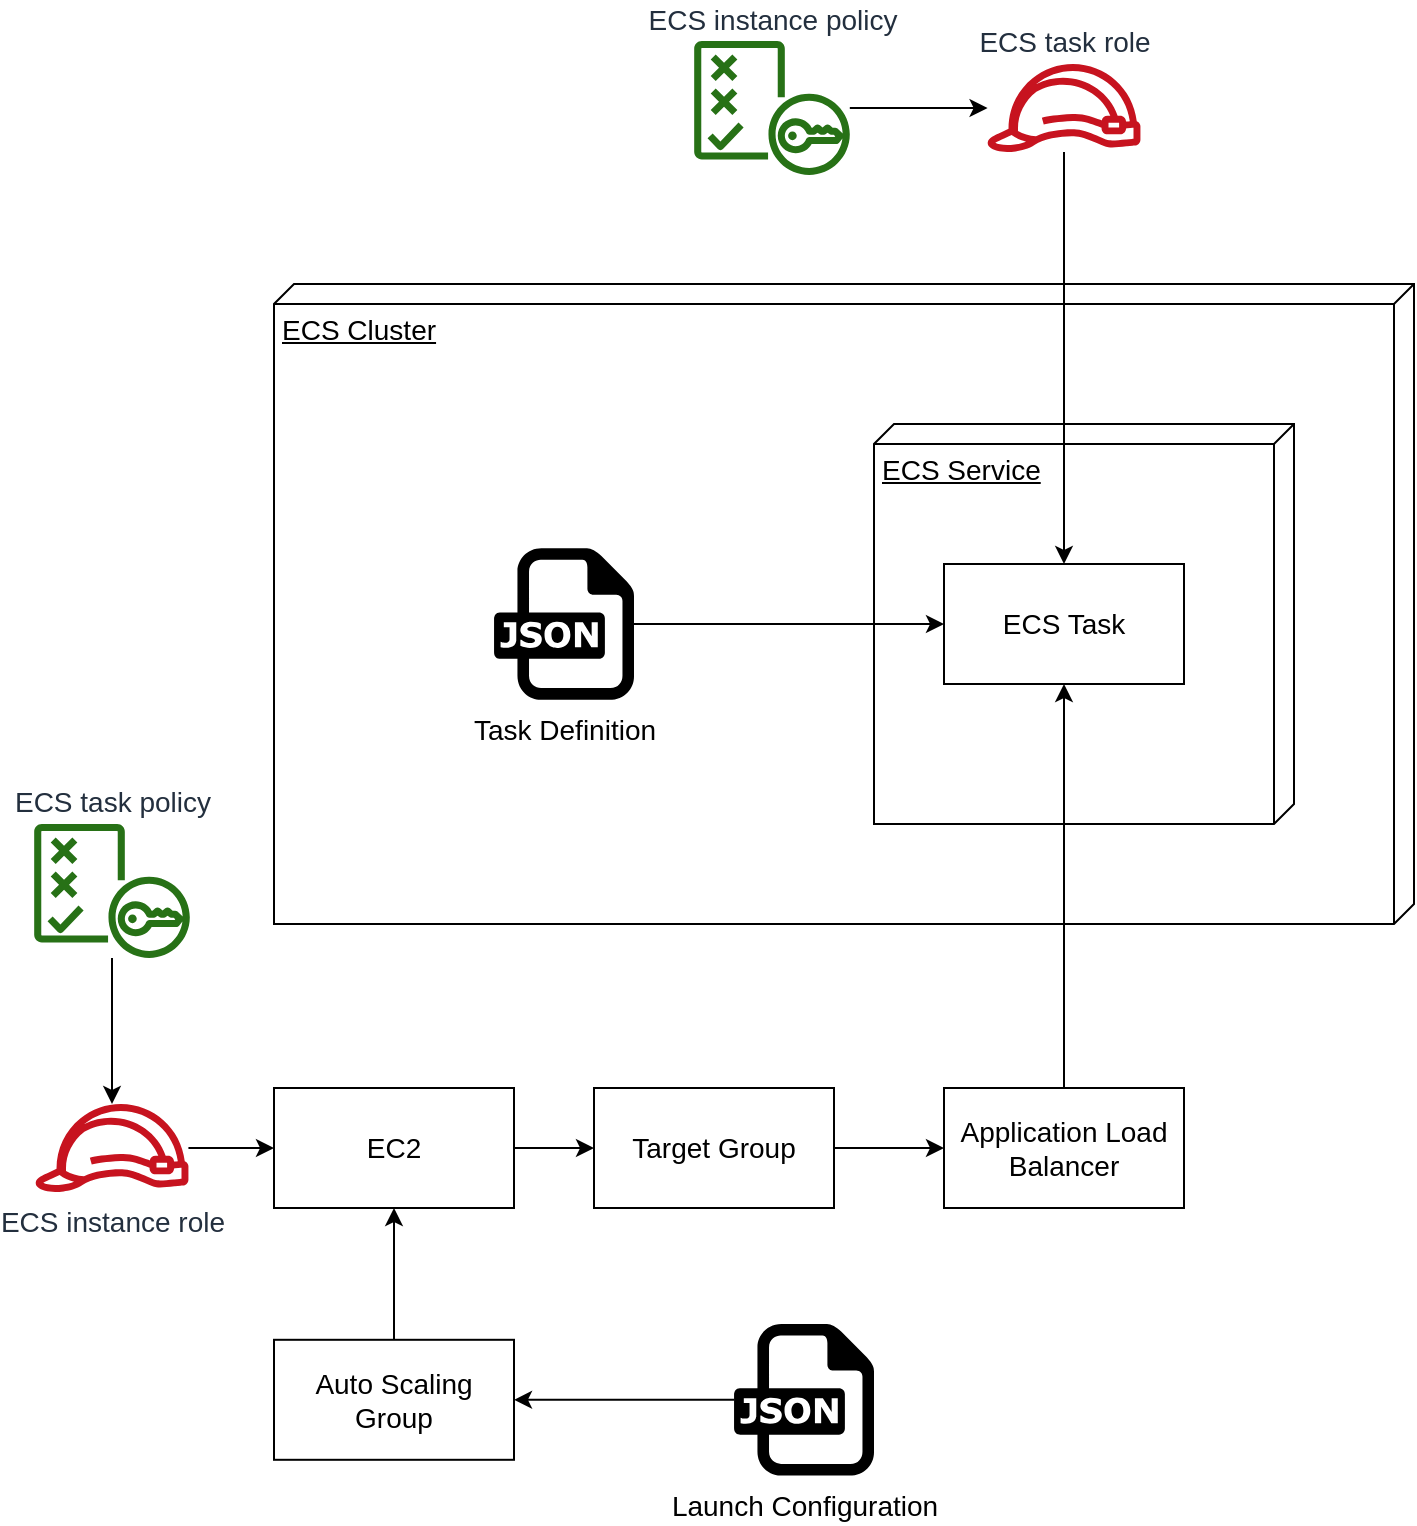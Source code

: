 <mxfile version="14.5.10" type="device"><diagram id="CNalvJYq2Y30LFE-O-rO" name="Page-1"><mxGraphModel dx="2031" dy="1103" grid="0" gridSize="10" guides="1" tooltips="1" connect="1" arrows="1" fold="1" page="1" pageScale="1" pageWidth="850" pageHeight="1100" math="0" shadow="0"><root><mxCell id="0"/><mxCell id="1" parent="0"/><mxCell id="GNXBM3KS8eu3819nfUNX-1" value="ECS Cluster" style="verticalAlign=top;align=left;spacingTop=8;spacingLeft=2;spacingRight=12;shape=cube;size=10;direction=south;fontStyle=4;html=1;fontSize=14;" vertex="1" parent="1"><mxGeometry x="190" y="230" width="570" height="320" as="geometry"/></mxCell><mxCell id="GNXBM3KS8eu3819nfUNX-2" value="ECS Service" style="verticalAlign=top;align=left;spacingTop=8;spacingLeft=2;spacingRight=12;shape=cube;size=10;direction=south;fontStyle=4;html=1;fontSize=14;" vertex="1" parent="1"><mxGeometry x="490" y="300" width="210" height="200" as="geometry"/></mxCell><mxCell id="GNXBM3KS8eu3819nfUNX-3" value="ECS Task" style="rounded=0;whiteSpace=wrap;html=1;fontSize=14;" vertex="1" parent="1"><mxGeometry x="525" y="370" width="120" height="60" as="geometry"/></mxCell><mxCell id="GNXBM3KS8eu3819nfUNX-20" style="edgeStyle=orthogonalEdgeStyle;rounded=0;orthogonalLoop=1;jettySize=auto;html=1;fontSize=14;" edge="1" parent="1" source="GNXBM3KS8eu3819nfUNX-5" target="GNXBM3KS8eu3819nfUNX-17"><mxGeometry relative="1" as="geometry"/></mxCell><mxCell id="GNXBM3KS8eu3819nfUNX-5" value="ECS instance role" style="outlineConnect=0;fontColor=#232F3E;gradientColor=none;fillColor=#C7131F;strokeColor=none;dashed=0;verticalLabelPosition=bottom;verticalAlign=top;align=center;html=1;fontSize=14;fontStyle=0;aspect=fixed;pointerEvents=1;shape=mxgraph.aws4.role;" vertex="1" parent="1"><mxGeometry x="70" y="640" width="78" height="44" as="geometry"/></mxCell><mxCell id="GNXBM3KS8eu3819nfUNX-27" style="edgeStyle=orthogonalEdgeStyle;rounded=0;orthogonalLoop=1;jettySize=auto;html=1;fontSize=14;" edge="1" parent="1" source="GNXBM3KS8eu3819nfUNX-6" target="GNXBM3KS8eu3819nfUNX-3"><mxGeometry relative="1" as="geometry"/></mxCell><mxCell id="GNXBM3KS8eu3819nfUNX-6" value="ECS task role" style="outlineConnect=0;fontColor=#232F3E;gradientColor=none;fillColor=#C7131F;strokeColor=none;dashed=0;verticalLabelPosition=top;verticalAlign=bottom;align=center;html=1;fontSize=14;fontStyle=0;aspect=fixed;pointerEvents=1;shape=mxgraph.aws4.role;labelPosition=center;" vertex="1" parent="1"><mxGeometry x="546" y="120" width="78" height="44" as="geometry"/></mxCell><mxCell id="GNXBM3KS8eu3819nfUNX-21" style="edgeStyle=orthogonalEdgeStyle;rounded=0;orthogonalLoop=1;jettySize=auto;html=1;fontSize=14;" edge="1" parent="1" source="GNXBM3KS8eu3819nfUNX-7" target="GNXBM3KS8eu3819nfUNX-3"><mxGeometry relative="1" as="geometry"/></mxCell><mxCell id="GNXBM3KS8eu3819nfUNX-7" value="Task Definition" style="dashed=0;outlineConnect=0;html=1;align=center;labelPosition=center;verticalLabelPosition=bottom;verticalAlign=top;shape=mxgraph.weblogos.json;fontSize=14;" vertex="1" parent="1"><mxGeometry x="300" y="362.1" width="70" height="75.8" as="geometry"/></mxCell><mxCell id="GNXBM3KS8eu3819nfUNX-11" style="edgeStyle=orthogonalEdgeStyle;rounded=0;orthogonalLoop=1;jettySize=auto;html=1;fontSize=14;" edge="1" parent="1" source="GNXBM3KS8eu3819nfUNX-8" target="GNXBM3KS8eu3819nfUNX-6"><mxGeometry relative="1" as="geometry"/></mxCell><mxCell id="GNXBM3KS8eu3819nfUNX-8" value="ECS instance policy" style="outlineConnect=0;fontColor=#232F3E;gradientColor=none;fillColor=#277116;strokeColor=none;dashed=0;verticalLabelPosition=top;verticalAlign=bottom;align=center;html=1;fontSize=14;fontStyle=0;aspect=fixed;pointerEvents=1;shape=mxgraph.aws4.policy;labelPosition=center;" vertex="1" parent="1"><mxGeometry x="400" y="108.5" width="78" height="67" as="geometry"/></mxCell><mxCell id="GNXBM3KS8eu3819nfUNX-19" style="edgeStyle=orthogonalEdgeStyle;rounded=0;orthogonalLoop=1;jettySize=auto;html=1;fontSize=14;" edge="1" parent="1" source="GNXBM3KS8eu3819nfUNX-9" target="GNXBM3KS8eu3819nfUNX-5"><mxGeometry relative="1" as="geometry"/></mxCell><mxCell id="GNXBM3KS8eu3819nfUNX-9" value="ECS task policy" style="outlineConnect=0;fontColor=#232F3E;gradientColor=none;fillColor=#277116;strokeColor=none;dashed=0;verticalLabelPosition=top;verticalAlign=bottom;align=center;html=1;fontSize=14;fontStyle=0;aspect=fixed;pointerEvents=1;shape=mxgraph.aws4.policy;labelPosition=center;" vertex="1" parent="1"><mxGeometry x="70" y="500" width="78" height="67" as="geometry"/></mxCell><mxCell id="GNXBM3KS8eu3819nfUNX-16" style="edgeStyle=orthogonalEdgeStyle;rounded=0;orthogonalLoop=1;jettySize=auto;html=1;fontSize=14;" edge="1" parent="1" source="GNXBM3KS8eu3819nfUNX-13" target="GNXBM3KS8eu3819nfUNX-3"><mxGeometry relative="1" as="geometry"/></mxCell><mxCell id="GNXBM3KS8eu3819nfUNX-13" value="Application Load Balancer" style="rounded=0;whiteSpace=wrap;html=1;fontSize=14;" vertex="1" parent="1"><mxGeometry x="525" y="632" width="120" height="60" as="geometry"/></mxCell><mxCell id="GNXBM3KS8eu3819nfUNX-15" style="edgeStyle=orthogonalEdgeStyle;rounded=0;orthogonalLoop=1;jettySize=auto;html=1;fontSize=14;" edge="1" parent="1" source="GNXBM3KS8eu3819nfUNX-14" target="GNXBM3KS8eu3819nfUNX-13"><mxGeometry relative="1" as="geometry"/></mxCell><mxCell id="GNXBM3KS8eu3819nfUNX-14" value="Target Group" style="rounded=0;whiteSpace=wrap;html=1;fontSize=14;" vertex="1" parent="1"><mxGeometry x="350" y="632" width="120" height="60" as="geometry"/></mxCell><mxCell id="GNXBM3KS8eu3819nfUNX-25" style="edgeStyle=orthogonalEdgeStyle;rounded=0;orthogonalLoop=1;jettySize=auto;html=1;fontSize=14;" edge="1" parent="1" source="GNXBM3KS8eu3819nfUNX-17" target="GNXBM3KS8eu3819nfUNX-14"><mxGeometry relative="1" as="geometry"/></mxCell><mxCell id="GNXBM3KS8eu3819nfUNX-17" value="EC2" style="rounded=0;whiteSpace=wrap;html=1;fontSize=14;" vertex="1" parent="1"><mxGeometry x="190" y="632" width="120" height="60" as="geometry"/></mxCell><mxCell id="GNXBM3KS8eu3819nfUNX-24" style="edgeStyle=orthogonalEdgeStyle;rounded=0;orthogonalLoop=1;jettySize=auto;html=1;fontSize=14;" edge="1" parent="1" source="GNXBM3KS8eu3819nfUNX-22" target="GNXBM3KS8eu3819nfUNX-23"><mxGeometry relative="1" as="geometry"/></mxCell><mxCell id="GNXBM3KS8eu3819nfUNX-22" value="Launch Configuration" style="dashed=0;outlineConnect=0;html=1;align=center;labelPosition=center;verticalLabelPosition=bottom;verticalAlign=top;shape=mxgraph.weblogos.json;fontSize=14;" vertex="1" parent="1"><mxGeometry x="420" y="750" width="70" height="75.8" as="geometry"/></mxCell><mxCell id="GNXBM3KS8eu3819nfUNX-26" style="edgeStyle=orthogonalEdgeStyle;rounded=0;orthogonalLoop=1;jettySize=auto;html=1;entryX=0.5;entryY=1;entryDx=0;entryDy=0;fontSize=14;" edge="1" parent="1" source="GNXBM3KS8eu3819nfUNX-23" target="GNXBM3KS8eu3819nfUNX-17"><mxGeometry relative="1" as="geometry"/></mxCell><mxCell id="GNXBM3KS8eu3819nfUNX-23" value="Auto Scaling Group" style="rounded=0;whiteSpace=wrap;html=1;fontSize=14;" vertex="1" parent="1"><mxGeometry x="190" y="757.9" width="120" height="60" as="geometry"/></mxCell></root></mxGraphModel></diagram></mxfile>